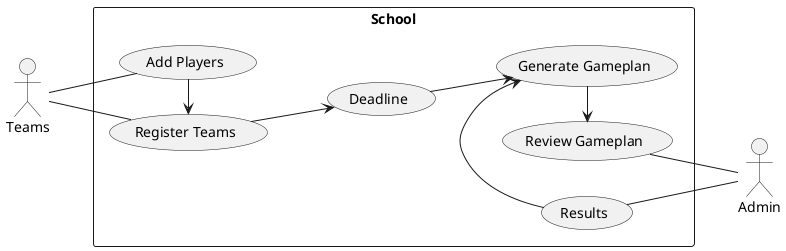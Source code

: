 @startuml

left to right direction
skinparam packageStyle rectangle

actor Teams
actor Admin

rectangle School {
    Teams -- (Add Players)
    (Register Teams) <- (Add Players)
    Teams -- (Register Teams)
    (Register Teams) --> (Deadline)
    (Deadline) --> (Generate Gameplan)
    (Review Gameplan) <- (Generate Gameplan)
    (Results) -> (Generate Gameplan)
    (Results) -- Admin
    (Review Gameplan) -- Admin
}

@enduml